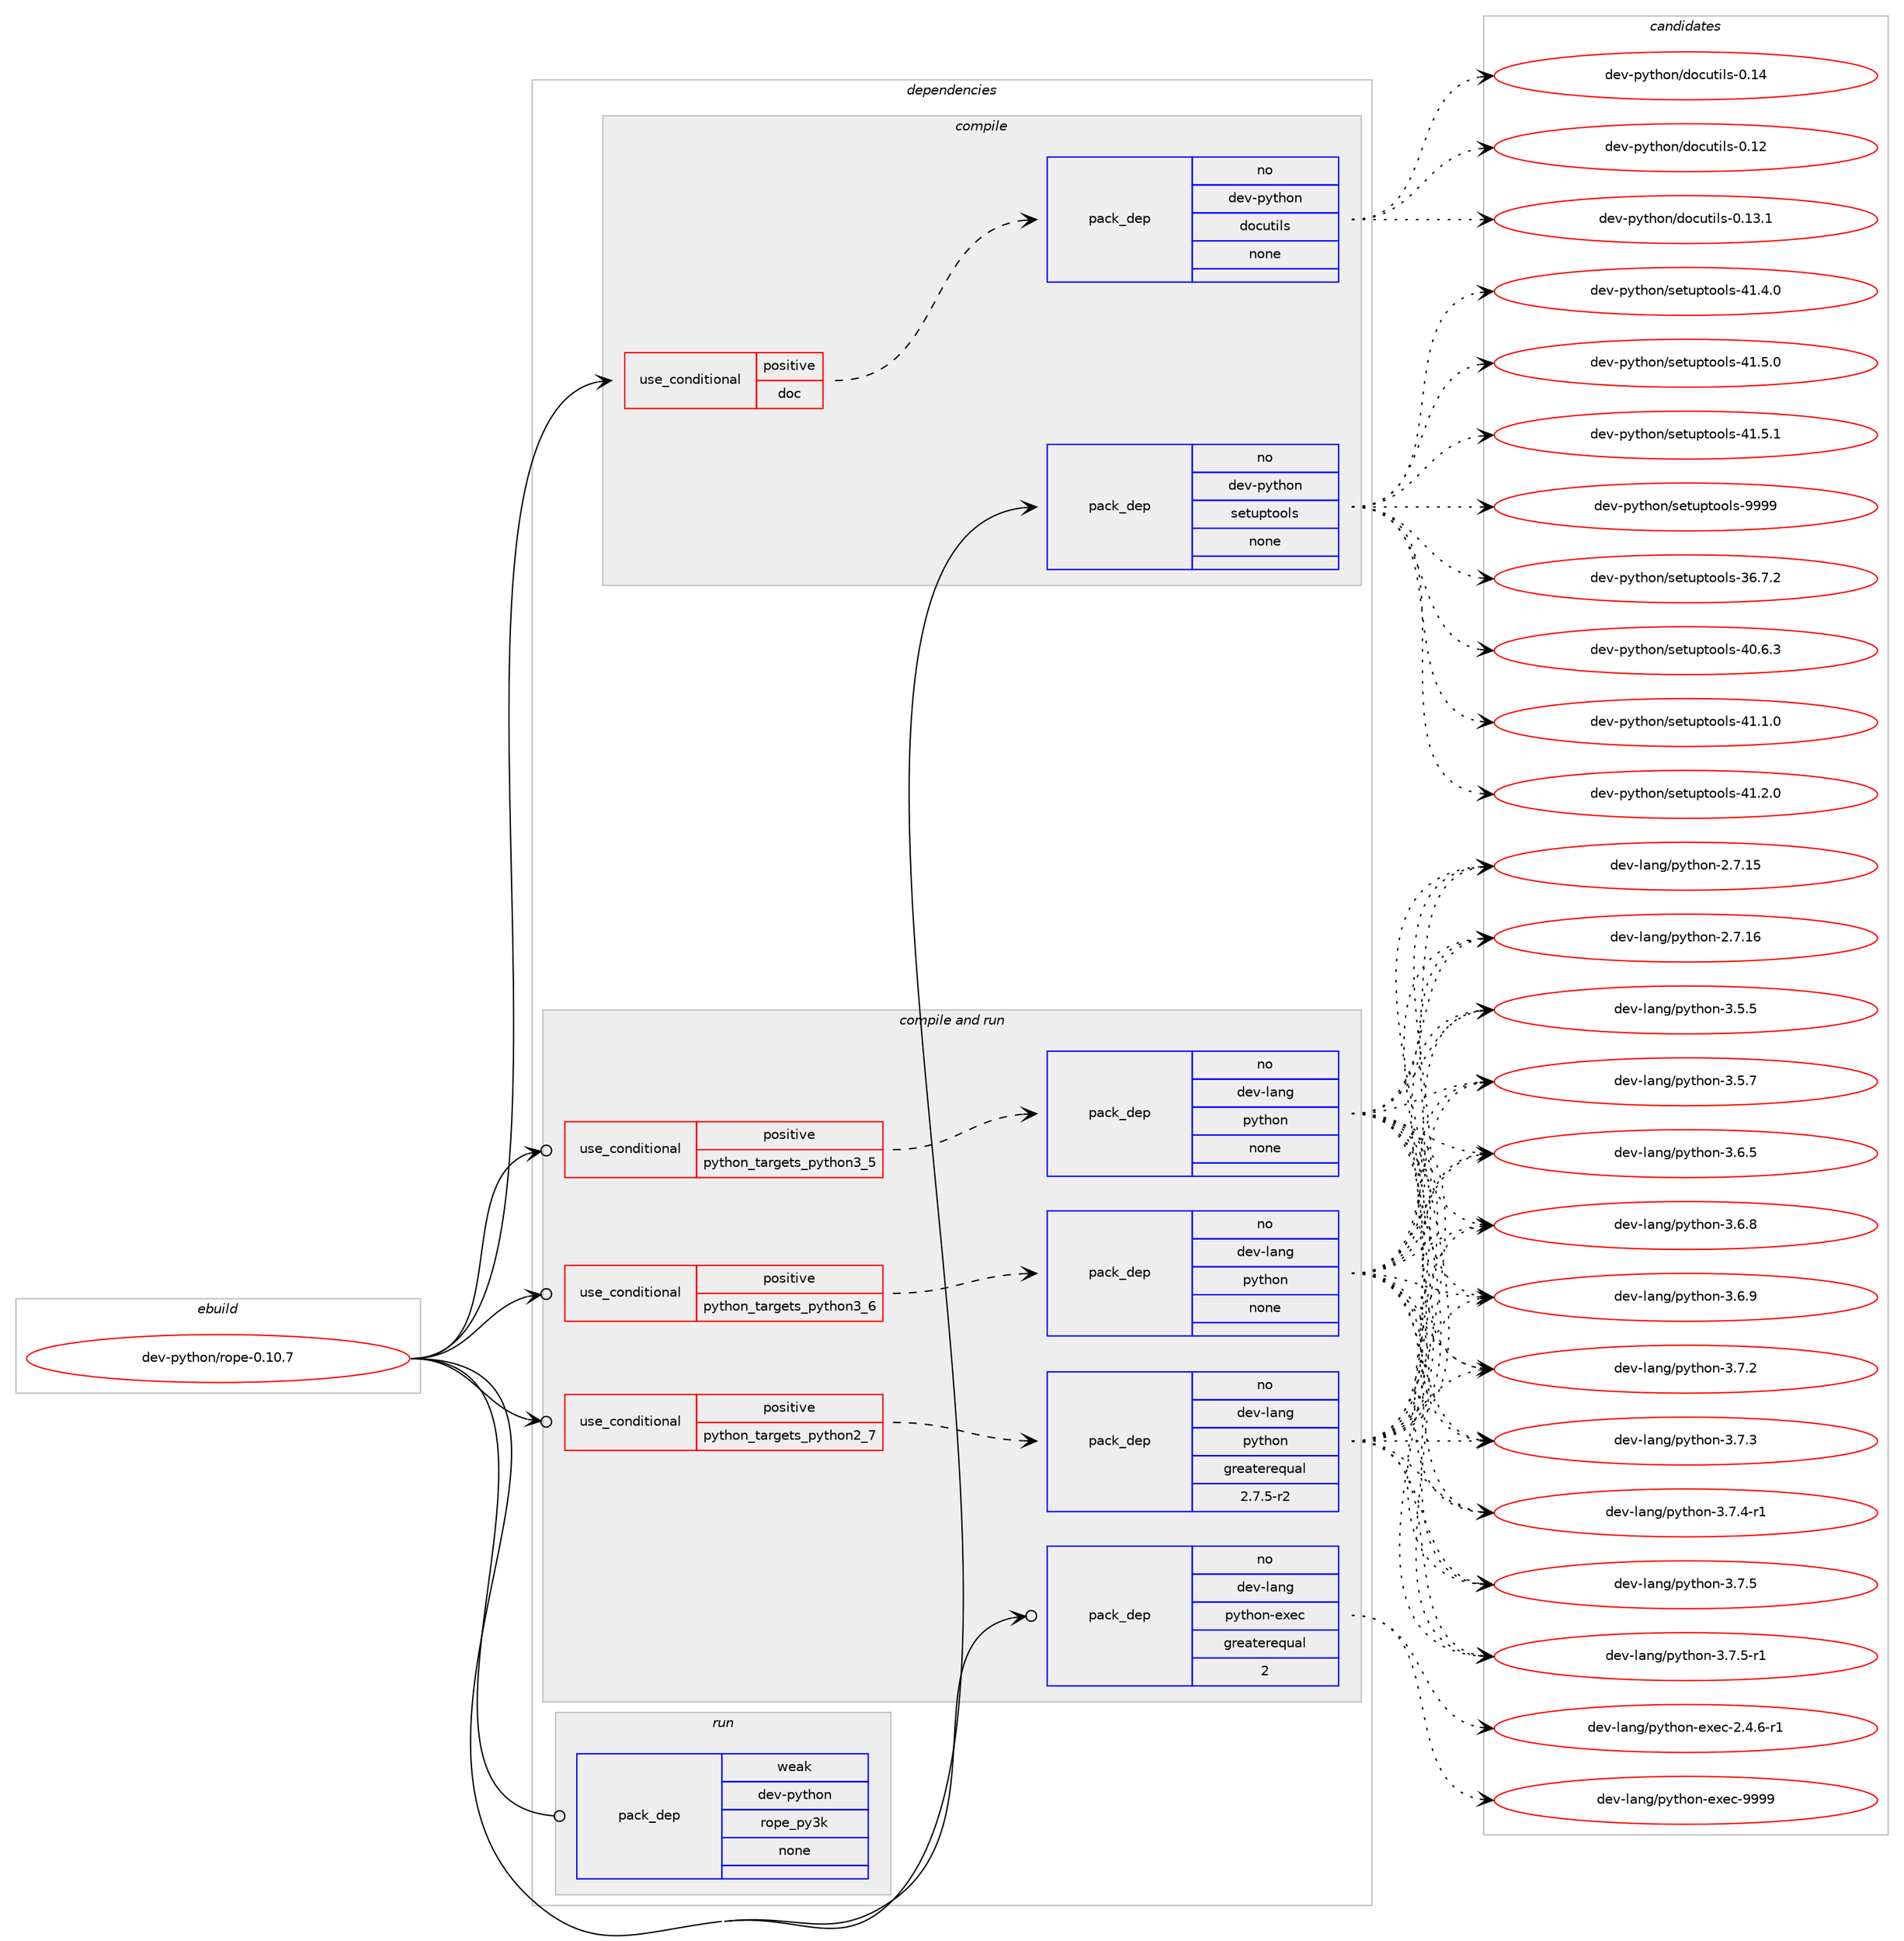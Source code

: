 digraph prolog {

# *************
# Graph options
# *************

newrank=true;
concentrate=true;
compound=true;
graph [rankdir=LR,fontname=Helvetica,fontsize=10,ranksep=1.5];#, ranksep=2.5, nodesep=0.2];
edge  [arrowhead=vee];
node  [fontname=Helvetica,fontsize=10];

# **********
# The ebuild
# **********

subgraph cluster_leftcol {
color=gray;
rank=same;
label=<<i>ebuild</i>>;
id [label="dev-python/rope-0.10.7", color=red, width=4, href="../dev-python/rope-0.10.7.svg"];
}

# ****************
# The dependencies
# ****************

subgraph cluster_midcol {
color=gray;
label=<<i>dependencies</i>>;
subgraph cluster_compile {
fillcolor="#eeeeee";
style=filled;
label=<<i>compile</i>>;
subgraph cond148801 {
dependency635659 [label=<<TABLE BORDER="0" CELLBORDER="1" CELLSPACING="0" CELLPADDING="4"><TR><TD ROWSPAN="3" CELLPADDING="10">use_conditional</TD></TR><TR><TD>positive</TD></TR><TR><TD>doc</TD></TR></TABLE>>, shape=none, color=red];
subgraph pack474977 {
dependency635660 [label=<<TABLE BORDER="0" CELLBORDER="1" CELLSPACING="0" CELLPADDING="4" WIDTH="220"><TR><TD ROWSPAN="6" CELLPADDING="30">pack_dep</TD></TR><TR><TD WIDTH="110">no</TD></TR><TR><TD>dev-python</TD></TR><TR><TD>docutils</TD></TR><TR><TD>none</TD></TR><TR><TD></TD></TR></TABLE>>, shape=none, color=blue];
}
dependency635659:e -> dependency635660:w [weight=20,style="dashed",arrowhead="vee"];
}
id:e -> dependency635659:w [weight=20,style="solid",arrowhead="vee"];
subgraph pack474978 {
dependency635661 [label=<<TABLE BORDER="0" CELLBORDER="1" CELLSPACING="0" CELLPADDING="4" WIDTH="220"><TR><TD ROWSPAN="6" CELLPADDING="30">pack_dep</TD></TR><TR><TD WIDTH="110">no</TD></TR><TR><TD>dev-python</TD></TR><TR><TD>setuptools</TD></TR><TR><TD>none</TD></TR><TR><TD></TD></TR></TABLE>>, shape=none, color=blue];
}
id:e -> dependency635661:w [weight=20,style="solid",arrowhead="vee"];
}
subgraph cluster_compileandrun {
fillcolor="#eeeeee";
style=filled;
label=<<i>compile and run</i>>;
subgraph cond148802 {
dependency635662 [label=<<TABLE BORDER="0" CELLBORDER="1" CELLSPACING="0" CELLPADDING="4"><TR><TD ROWSPAN="3" CELLPADDING="10">use_conditional</TD></TR><TR><TD>positive</TD></TR><TR><TD>python_targets_python2_7</TD></TR></TABLE>>, shape=none, color=red];
subgraph pack474979 {
dependency635663 [label=<<TABLE BORDER="0" CELLBORDER="1" CELLSPACING="0" CELLPADDING="4" WIDTH="220"><TR><TD ROWSPAN="6" CELLPADDING="30">pack_dep</TD></TR><TR><TD WIDTH="110">no</TD></TR><TR><TD>dev-lang</TD></TR><TR><TD>python</TD></TR><TR><TD>greaterequal</TD></TR><TR><TD>2.7.5-r2</TD></TR></TABLE>>, shape=none, color=blue];
}
dependency635662:e -> dependency635663:w [weight=20,style="dashed",arrowhead="vee"];
}
id:e -> dependency635662:w [weight=20,style="solid",arrowhead="odotvee"];
subgraph cond148803 {
dependency635664 [label=<<TABLE BORDER="0" CELLBORDER="1" CELLSPACING="0" CELLPADDING="4"><TR><TD ROWSPAN="3" CELLPADDING="10">use_conditional</TD></TR><TR><TD>positive</TD></TR><TR><TD>python_targets_python3_5</TD></TR></TABLE>>, shape=none, color=red];
subgraph pack474980 {
dependency635665 [label=<<TABLE BORDER="0" CELLBORDER="1" CELLSPACING="0" CELLPADDING="4" WIDTH="220"><TR><TD ROWSPAN="6" CELLPADDING="30">pack_dep</TD></TR><TR><TD WIDTH="110">no</TD></TR><TR><TD>dev-lang</TD></TR><TR><TD>python</TD></TR><TR><TD>none</TD></TR><TR><TD></TD></TR></TABLE>>, shape=none, color=blue];
}
dependency635664:e -> dependency635665:w [weight=20,style="dashed",arrowhead="vee"];
}
id:e -> dependency635664:w [weight=20,style="solid",arrowhead="odotvee"];
subgraph cond148804 {
dependency635666 [label=<<TABLE BORDER="0" CELLBORDER="1" CELLSPACING="0" CELLPADDING="4"><TR><TD ROWSPAN="3" CELLPADDING="10">use_conditional</TD></TR><TR><TD>positive</TD></TR><TR><TD>python_targets_python3_6</TD></TR></TABLE>>, shape=none, color=red];
subgraph pack474981 {
dependency635667 [label=<<TABLE BORDER="0" CELLBORDER="1" CELLSPACING="0" CELLPADDING="4" WIDTH="220"><TR><TD ROWSPAN="6" CELLPADDING="30">pack_dep</TD></TR><TR><TD WIDTH="110">no</TD></TR><TR><TD>dev-lang</TD></TR><TR><TD>python</TD></TR><TR><TD>none</TD></TR><TR><TD></TD></TR></TABLE>>, shape=none, color=blue];
}
dependency635666:e -> dependency635667:w [weight=20,style="dashed",arrowhead="vee"];
}
id:e -> dependency635666:w [weight=20,style="solid",arrowhead="odotvee"];
subgraph pack474982 {
dependency635668 [label=<<TABLE BORDER="0" CELLBORDER="1" CELLSPACING="0" CELLPADDING="4" WIDTH="220"><TR><TD ROWSPAN="6" CELLPADDING="30">pack_dep</TD></TR><TR><TD WIDTH="110">no</TD></TR><TR><TD>dev-lang</TD></TR><TR><TD>python-exec</TD></TR><TR><TD>greaterequal</TD></TR><TR><TD>2</TD></TR></TABLE>>, shape=none, color=blue];
}
id:e -> dependency635668:w [weight=20,style="solid",arrowhead="odotvee"];
}
subgraph cluster_run {
fillcolor="#eeeeee";
style=filled;
label=<<i>run</i>>;
subgraph pack474983 {
dependency635669 [label=<<TABLE BORDER="0" CELLBORDER="1" CELLSPACING="0" CELLPADDING="4" WIDTH="220"><TR><TD ROWSPAN="6" CELLPADDING="30">pack_dep</TD></TR><TR><TD WIDTH="110">weak</TD></TR><TR><TD>dev-python</TD></TR><TR><TD>rope_py3k</TD></TR><TR><TD>none</TD></TR><TR><TD></TD></TR></TABLE>>, shape=none, color=blue];
}
id:e -> dependency635669:w [weight=20,style="solid",arrowhead="odot"];
}
}

# **************
# The candidates
# **************

subgraph cluster_choices {
rank=same;
color=gray;
label=<<i>candidates</i>>;

subgraph choice474977 {
color=black;
nodesep=1;
choice1001011184511212111610411111047100111991171161051081154548464950 [label="dev-python/docutils-0.12", color=red, width=4,href="../dev-python/docutils-0.12.svg"];
choice10010111845112121116104111110471001119911711610510811545484649514649 [label="dev-python/docutils-0.13.1", color=red, width=4,href="../dev-python/docutils-0.13.1.svg"];
choice1001011184511212111610411111047100111991171161051081154548464952 [label="dev-python/docutils-0.14", color=red, width=4,href="../dev-python/docutils-0.14.svg"];
dependency635660:e -> choice1001011184511212111610411111047100111991171161051081154548464950:w [style=dotted,weight="100"];
dependency635660:e -> choice10010111845112121116104111110471001119911711610510811545484649514649:w [style=dotted,weight="100"];
dependency635660:e -> choice1001011184511212111610411111047100111991171161051081154548464952:w [style=dotted,weight="100"];
}
subgraph choice474978 {
color=black;
nodesep=1;
choice100101118451121211161041111104711510111611711211611111110811545515446554650 [label="dev-python/setuptools-36.7.2", color=red, width=4,href="../dev-python/setuptools-36.7.2.svg"];
choice100101118451121211161041111104711510111611711211611111110811545524846544651 [label="dev-python/setuptools-40.6.3", color=red, width=4,href="../dev-python/setuptools-40.6.3.svg"];
choice100101118451121211161041111104711510111611711211611111110811545524946494648 [label="dev-python/setuptools-41.1.0", color=red, width=4,href="../dev-python/setuptools-41.1.0.svg"];
choice100101118451121211161041111104711510111611711211611111110811545524946504648 [label="dev-python/setuptools-41.2.0", color=red, width=4,href="../dev-python/setuptools-41.2.0.svg"];
choice100101118451121211161041111104711510111611711211611111110811545524946524648 [label="dev-python/setuptools-41.4.0", color=red, width=4,href="../dev-python/setuptools-41.4.0.svg"];
choice100101118451121211161041111104711510111611711211611111110811545524946534648 [label="dev-python/setuptools-41.5.0", color=red, width=4,href="../dev-python/setuptools-41.5.0.svg"];
choice100101118451121211161041111104711510111611711211611111110811545524946534649 [label="dev-python/setuptools-41.5.1", color=red, width=4,href="../dev-python/setuptools-41.5.1.svg"];
choice10010111845112121116104111110471151011161171121161111111081154557575757 [label="dev-python/setuptools-9999", color=red, width=4,href="../dev-python/setuptools-9999.svg"];
dependency635661:e -> choice100101118451121211161041111104711510111611711211611111110811545515446554650:w [style=dotted,weight="100"];
dependency635661:e -> choice100101118451121211161041111104711510111611711211611111110811545524846544651:w [style=dotted,weight="100"];
dependency635661:e -> choice100101118451121211161041111104711510111611711211611111110811545524946494648:w [style=dotted,weight="100"];
dependency635661:e -> choice100101118451121211161041111104711510111611711211611111110811545524946504648:w [style=dotted,weight="100"];
dependency635661:e -> choice100101118451121211161041111104711510111611711211611111110811545524946524648:w [style=dotted,weight="100"];
dependency635661:e -> choice100101118451121211161041111104711510111611711211611111110811545524946534648:w [style=dotted,weight="100"];
dependency635661:e -> choice100101118451121211161041111104711510111611711211611111110811545524946534649:w [style=dotted,weight="100"];
dependency635661:e -> choice10010111845112121116104111110471151011161171121161111111081154557575757:w [style=dotted,weight="100"];
}
subgraph choice474979 {
color=black;
nodesep=1;
choice10010111845108971101034711212111610411111045504655464953 [label="dev-lang/python-2.7.15", color=red, width=4,href="../dev-lang/python-2.7.15.svg"];
choice10010111845108971101034711212111610411111045504655464954 [label="dev-lang/python-2.7.16", color=red, width=4,href="../dev-lang/python-2.7.16.svg"];
choice100101118451089711010347112121116104111110455146534653 [label="dev-lang/python-3.5.5", color=red, width=4,href="../dev-lang/python-3.5.5.svg"];
choice100101118451089711010347112121116104111110455146534655 [label="dev-lang/python-3.5.7", color=red, width=4,href="../dev-lang/python-3.5.7.svg"];
choice100101118451089711010347112121116104111110455146544653 [label="dev-lang/python-3.6.5", color=red, width=4,href="../dev-lang/python-3.6.5.svg"];
choice100101118451089711010347112121116104111110455146544656 [label="dev-lang/python-3.6.8", color=red, width=4,href="../dev-lang/python-3.6.8.svg"];
choice100101118451089711010347112121116104111110455146544657 [label="dev-lang/python-3.6.9", color=red, width=4,href="../dev-lang/python-3.6.9.svg"];
choice100101118451089711010347112121116104111110455146554650 [label="dev-lang/python-3.7.2", color=red, width=4,href="../dev-lang/python-3.7.2.svg"];
choice100101118451089711010347112121116104111110455146554651 [label="dev-lang/python-3.7.3", color=red, width=4,href="../dev-lang/python-3.7.3.svg"];
choice1001011184510897110103471121211161041111104551465546524511449 [label="dev-lang/python-3.7.4-r1", color=red, width=4,href="../dev-lang/python-3.7.4-r1.svg"];
choice100101118451089711010347112121116104111110455146554653 [label="dev-lang/python-3.7.5", color=red, width=4,href="../dev-lang/python-3.7.5.svg"];
choice1001011184510897110103471121211161041111104551465546534511449 [label="dev-lang/python-3.7.5-r1", color=red, width=4,href="../dev-lang/python-3.7.5-r1.svg"];
dependency635663:e -> choice10010111845108971101034711212111610411111045504655464953:w [style=dotted,weight="100"];
dependency635663:e -> choice10010111845108971101034711212111610411111045504655464954:w [style=dotted,weight="100"];
dependency635663:e -> choice100101118451089711010347112121116104111110455146534653:w [style=dotted,weight="100"];
dependency635663:e -> choice100101118451089711010347112121116104111110455146534655:w [style=dotted,weight="100"];
dependency635663:e -> choice100101118451089711010347112121116104111110455146544653:w [style=dotted,weight="100"];
dependency635663:e -> choice100101118451089711010347112121116104111110455146544656:w [style=dotted,weight="100"];
dependency635663:e -> choice100101118451089711010347112121116104111110455146544657:w [style=dotted,weight="100"];
dependency635663:e -> choice100101118451089711010347112121116104111110455146554650:w [style=dotted,weight="100"];
dependency635663:e -> choice100101118451089711010347112121116104111110455146554651:w [style=dotted,weight="100"];
dependency635663:e -> choice1001011184510897110103471121211161041111104551465546524511449:w [style=dotted,weight="100"];
dependency635663:e -> choice100101118451089711010347112121116104111110455146554653:w [style=dotted,weight="100"];
dependency635663:e -> choice1001011184510897110103471121211161041111104551465546534511449:w [style=dotted,weight="100"];
}
subgraph choice474980 {
color=black;
nodesep=1;
choice10010111845108971101034711212111610411111045504655464953 [label="dev-lang/python-2.7.15", color=red, width=4,href="../dev-lang/python-2.7.15.svg"];
choice10010111845108971101034711212111610411111045504655464954 [label="dev-lang/python-2.7.16", color=red, width=4,href="../dev-lang/python-2.7.16.svg"];
choice100101118451089711010347112121116104111110455146534653 [label="dev-lang/python-3.5.5", color=red, width=4,href="../dev-lang/python-3.5.5.svg"];
choice100101118451089711010347112121116104111110455146534655 [label="dev-lang/python-3.5.7", color=red, width=4,href="../dev-lang/python-3.5.7.svg"];
choice100101118451089711010347112121116104111110455146544653 [label="dev-lang/python-3.6.5", color=red, width=4,href="../dev-lang/python-3.6.5.svg"];
choice100101118451089711010347112121116104111110455146544656 [label="dev-lang/python-3.6.8", color=red, width=4,href="../dev-lang/python-3.6.8.svg"];
choice100101118451089711010347112121116104111110455146544657 [label="dev-lang/python-3.6.9", color=red, width=4,href="../dev-lang/python-3.6.9.svg"];
choice100101118451089711010347112121116104111110455146554650 [label="dev-lang/python-3.7.2", color=red, width=4,href="../dev-lang/python-3.7.2.svg"];
choice100101118451089711010347112121116104111110455146554651 [label="dev-lang/python-3.7.3", color=red, width=4,href="../dev-lang/python-3.7.3.svg"];
choice1001011184510897110103471121211161041111104551465546524511449 [label="dev-lang/python-3.7.4-r1", color=red, width=4,href="../dev-lang/python-3.7.4-r1.svg"];
choice100101118451089711010347112121116104111110455146554653 [label="dev-lang/python-3.7.5", color=red, width=4,href="../dev-lang/python-3.7.5.svg"];
choice1001011184510897110103471121211161041111104551465546534511449 [label="dev-lang/python-3.7.5-r1", color=red, width=4,href="../dev-lang/python-3.7.5-r1.svg"];
dependency635665:e -> choice10010111845108971101034711212111610411111045504655464953:w [style=dotted,weight="100"];
dependency635665:e -> choice10010111845108971101034711212111610411111045504655464954:w [style=dotted,weight="100"];
dependency635665:e -> choice100101118451089711010347112121116104111110455146534653:w [style=dotted,weight="100"];
dependency635665:e -> choice100101118451089711010347112121116104111110455146534655:w [style=dotted,weight="100"];
dependency635665:e -> choice100101118451089711010347112121116104111110455146544653:w [style=dotted,weight="100"];
dependency635665:e -> choice100101118451089711010347112121116104111110455146544656:w [style=dotted,weight="100"];
dependency635665:e -> choice100101118451089711010347112121116104111110455146544657:w [style=dotted,weight="100"];
dependency635665:e -> choice100101118451089711010347112121116104111110455146554650:w [style=dotted,weight="100"];
dependency635665:e -> choice100101118451089711010347112121116104111110455146554651:w [style=dotted,weight="100"];
dependency635665:e -> choice1001011184510897110103471121211161041111104551465546524511449:w [style=dotted,weight="100"];
dependency635665:e -> choice100101118451089711010347112121116104111110455146554653:w [style=dotted,weight="100"];
dependency635665:e -> choice1001011184510897110103471121211161041111104551465546534511449:w [style=dotted,weight="100"];
}
subgraph choice474981 {
color=black;
nodesep=1;
choice10010111845108971101034711212111610411111045504655464953 [label="dev-lang/python-2.7.15", color=red, width=4,href="../dev-lang/python-2.7.15.svg"];
choice10010111845108971101034711212111610411111045504655464954 [label="dev-lang/python-2.7.16", color=red, width=4,href="../dev-lang/python-2.7.16.svg"];
choice100101118451089711010347112121116104111110455146534653 [label="dev-lang/python-3.5.5", color=red, width=4,href="../dev-lang/python-3.5.5.svg"];
choice100101118451089711010347112121116104111110455146534655 [label="dev-lang/python-3.5.7", color=red, width=4,href="../dev-lang/python-3.5.7.svg"];
choice100101118451089711010347112121116104111110455146544653 [label="dev-lang/python-3.6.5", color=red, width=4,href="../dev-lang/python-3.6.5.svg"];
choice100101118451089711010347112121116104111110455146544656 [label="dev-lang/python-3.6.8", color=red, width=4,href="../dev-lang/python-3.6.8.svg"];
choice100101118451089711010347112121116104111110455146544657 [label="dev-lang/python-3.6.9", color=red, width=4,href="../dev-lang/python-3.6.9.svg"];
choice100101118451089711010347112121116104111110455146554650 [label="dev-lang/python-3.7.2", color=red, width=4,href="../dev-lang/python-3.7.2.svg"];
choice100101118451089711010347112121116104111110455146554651 [label="dev-lang/python-3.7.3", color=red, width=4,href="../dev-lang/python-3.7.3.svg"];
choice1001011184510897110103471121211161041111104551465546524511449 [label="dev-lang/python-3.7.4-r1", color=red, width=4,href="../dev-lang/python-3.7.4-r1.svg"];
choice100101118451089711010347112121116104111110455146554653 [label="dev-lang/python-3.7.5", color=red, width=4,href="../dev-lang/python-3.7.5.svg"];
choice1001011184510897110103471121211161041111104551465546534511449 [label="dev-lang/python-3.7.5-r1", color=red, width=4,href="../dev-lang/python-3.7.5-r1.svg"];
dependency635667:e -> choice10010111845108971101034711212111610411111045504655464953:w [style=dotted,weight="100"];
dependency635667:e -> choice10010111845108971101034711212111610411111045504655464954:w [style=dotted,weight="100"];
dependency635667:e -> choice100101118451089711010347112121116104111110455146534653:w [style=dotted,weight="100"];
dependency635667:e -> choice100101118451089711010347112121116104111110455146534655:w [style=dotted,weight="100"];
dependency635667:e -> choice100101118451089711010347112121116104111110455146544653:w [style=dotted,weight="100"];
dependency635667:e -> choice100101118451089711010347112121116104111110455146544656:w [style=dotted,weight="100"];
dependency635667:e -> choice100101118451089711010347112121116104111110455146544657:w [style=dotted,weight="100"];
dependency635667:e -> choice100101118451089711010347112121116104111110455146554650:w [style=dotted,weight="100"];
dependency635667:e -> choice100101118451089711010347112121116104111110455146554651:w [style=dotted,weight="100"];
dependency635667:e -> choice1001011184510897110103471121211161041111104551465546524511449:w [style=dotted,weight="100"];
dependency635667:e -> choice100101118451089711010347112121116104111110455146554653:w [style=dotted,weight="100"];
dependency635667:e -> choice1001011184510897110103471121211161041111104551465546534511449:w [style=dotted,weight="100"];
}
subgraph choice474982 {
color=black;
nodesep=1;
choice10010111845108971101034711212111610411111045101120101994550465246544511449 [label="dev-lang/python-exec-2.4.6-r1", color=red, width=4,href="../dev-lang/python-exec-2.4.6-r1.svg"];
choice10010111845108971101034711212111610411111045101120101994557575757 [label="dev-lang/python-exec-9999", color=red, width=4,href="../dev-lang/python-exec-9999.svg"];
dependency635668:e -> choice10010111845108971101034711212111610411111045101120101994550465246544511449:w [style=dotted,weight="100"];
dependency635668:e -> choice10010111845108971101034711212111610411111045101120101994557575757:w [style=dotted,weight="100"];
}
subgraph choice474983 {
color=black;
nodesep=1;
}
}

}
